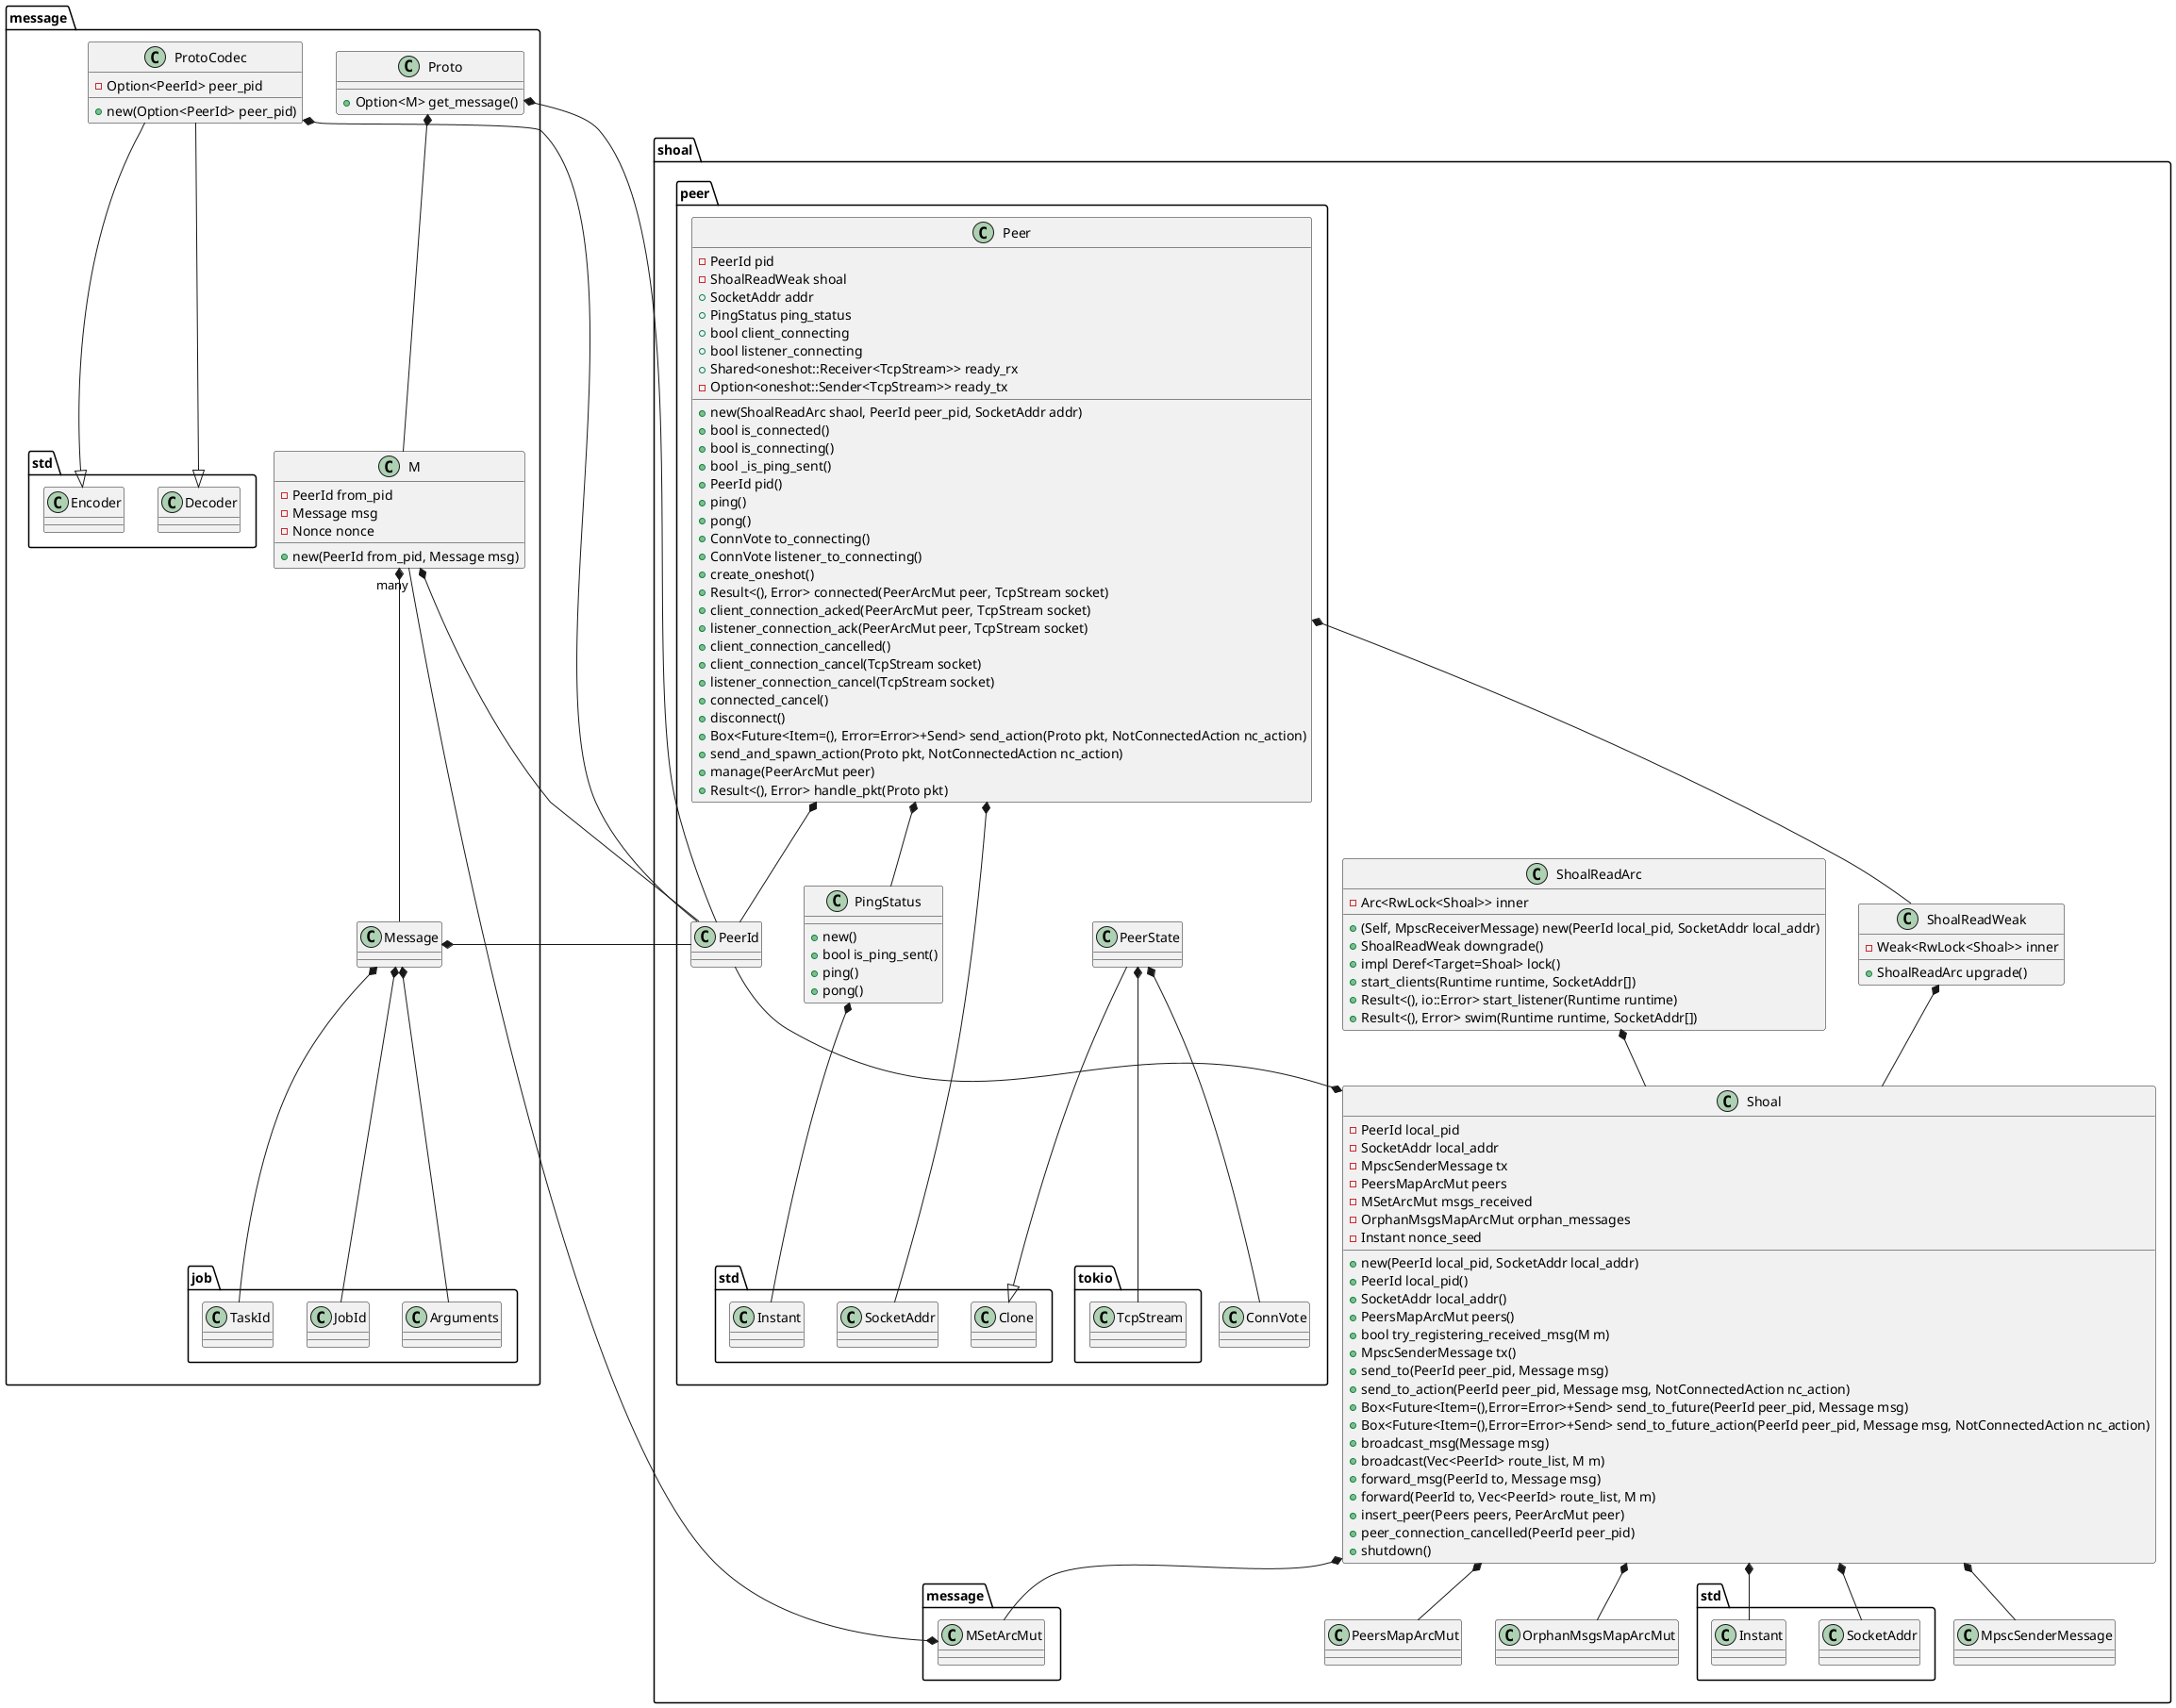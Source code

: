 @startuml

namespace shoal {
    namespace peer {
        PingStatus *-- std.Instant

        class PingStatus {
            + new()
            + bool is_ping_sent()
            + ping()
            + pong()
        }

        PeerState --|> std.Clone
        PeerState *-- ConnVote
        PeerState *-- tokio.TcpStream

        Peer *-- PeerId
        Peer *-- shoal.ShoalReadWeak
        Peer *-- std.SocketAddr
        Peer *-- PingStatus
        class Peer {
            - PeerId pid
            - ShoalReadWeak shoal
            + SocketAddr addr
            + PingStatus ping_status
            + bool client_connecting
            + bool listener_connecting
            + Shared<oneshot::Receiver<TcpStream>> ready_rx
            - Option<oneshot::Sender<TcpStream>> ready_tx

            + new(ShoalReadArc shaol, PeerId peer_pid, SocketAddr addr)
            + bool is_connected()
            + bool is_connecting()
            + bool _is_ping_sent()
            + PeerId pid()
            + ping()
            + pong()
            + ConnVote to_connecting()
            + ConnVote listener_to_connecting()
            + create_oneshot()
            + Result<(), Error> connected(PeerArcMut peer, TcpStream socket)
            + client_connection_acked(PeerArcMut peer, TcpStream socket)
            + listener_connection_ack(PeerArcMut peer, TcpStream socket)
            + client_connection_cancelled()
            + client_connection_cancel(TcpStream socket)
            + listener_connection_cancel(TcpStream socket)
            + connected_cancel()
            + disconnect()
            + Box<Future<Item=(), Error=Error>+Send> send_action(Proto pkt, NotConnectedAction nc_action)
            + send_and_spawn_action(Proto pkt, NotConnectedAction nc_action)
            + manage(PeerArcMut peer)
            + Result<(), Error> handle_pkt(Proto pkt)
        }
    }

    Shoal *-- shoal.peer.PeerId
    Shoal *-- std.SocketAddr
    Shoal *-- MpscSenderMessage
    Shoal *-- PeersMapArcMut
    Shoal *-- message.MSetArcMut
    Shoal *-- OrphanMsgsMapArcMut
    Shoal *-- std.Instant

    class Shoal {
        - PeerId local_pid
        - SocketAddr local_addr
        - MpscSenderMessage tx
        - PeersMapArcMut peers
        - MSetArcMut msgs_received
        - OrphanMsgsMapArcMut orphan_messages
        - Instant nonce_seed

        + new(PeerId local_pid, SocketAddr local_addr)
        + PeerId local_pid()
        + SocketAddr local_addr()
        + PeersMapArcMut peers()
        + bool try_registering_received_msg(M m)
        + MpscSenderMessage tx()
        + send_to(PeerId peer_pid, Message msg)
        + send_to_action(PeerId peer_pid, Message msg, NotConnectedAction nc_action)
        + Box<Future<Item=(),Error=Error>+Send> send_to_future(PeerId peer_pid, Message msg)
        + Box<Future<Item=(),Error=Error>+Send> send_to_future_action(PeerId peer_pid, Message msg, NotConnectedAction nc_action)
        + broadcast_msg(Message msg)
        + broadcast(Vec<PeerId> route_list, M m)
        + forward_msg(PeerId to, Message msg)
        + forward(PeerId to, Vec<PeerId> route_list, M m)
        + insert_peer(Peers peers, PeerArcMut peer)
        + peer_connection_cancelled(PeerId peer_pid)
        + shutdown()
    }

    ShoalReadArc *-- Shoal
    class ShoalReadArc {
        - Arc<RwLock<Shoal>> inner

        + (Self, MpscReceiverMessage) new(PeerId local_pid, SocketAddr local_addr)
        + ShoalReadWeak downgrade()
        + impl Deref<Target=Shoal> lock()
        + start_clients(Runtime runtime, SocketAddr[])
        + Result<(), io::Error> start_listener(Runtime runtime)
        + Result<(), Error> swim(Runtime runtime, SocketAddr[])
    }

    ShoalReadWeak *-- Shoal
    class ShoalReadWeak {
        - Weak<RwLock<Shoal>> inner

        + ShoalReadArc upgrade()
    }
}

namespace message {
    ProtoCodec --|> std.Decoder
    ProtoCodec --|> std.Encoder
    ProtoCodec *-- shoal.peer.PeerId
    class ProtoCodec {
        - Option<PeerId> peer_pid

        + new(Option<PeerId> peer_pid)
    }

    Message *-- job.JobId
    Message *-- job.TaskId
    Message *-- job.Arguments
    Message *-- shoal.peer.PeerId

    MSetArcMut *-- "many" M

    Proto *-- shoal.peer.PeerId
    Proto *-- M
    class Proto {
        + Option<M> get_message()
    }

    M *-- shoal.peer.PeerId
    M *-- Message
    class M {
        - PeerId from_pid
        - Message msg
        - Nonce nonce

        + new(PeerId from_pid, Message msg)
    }
}
@enduml
